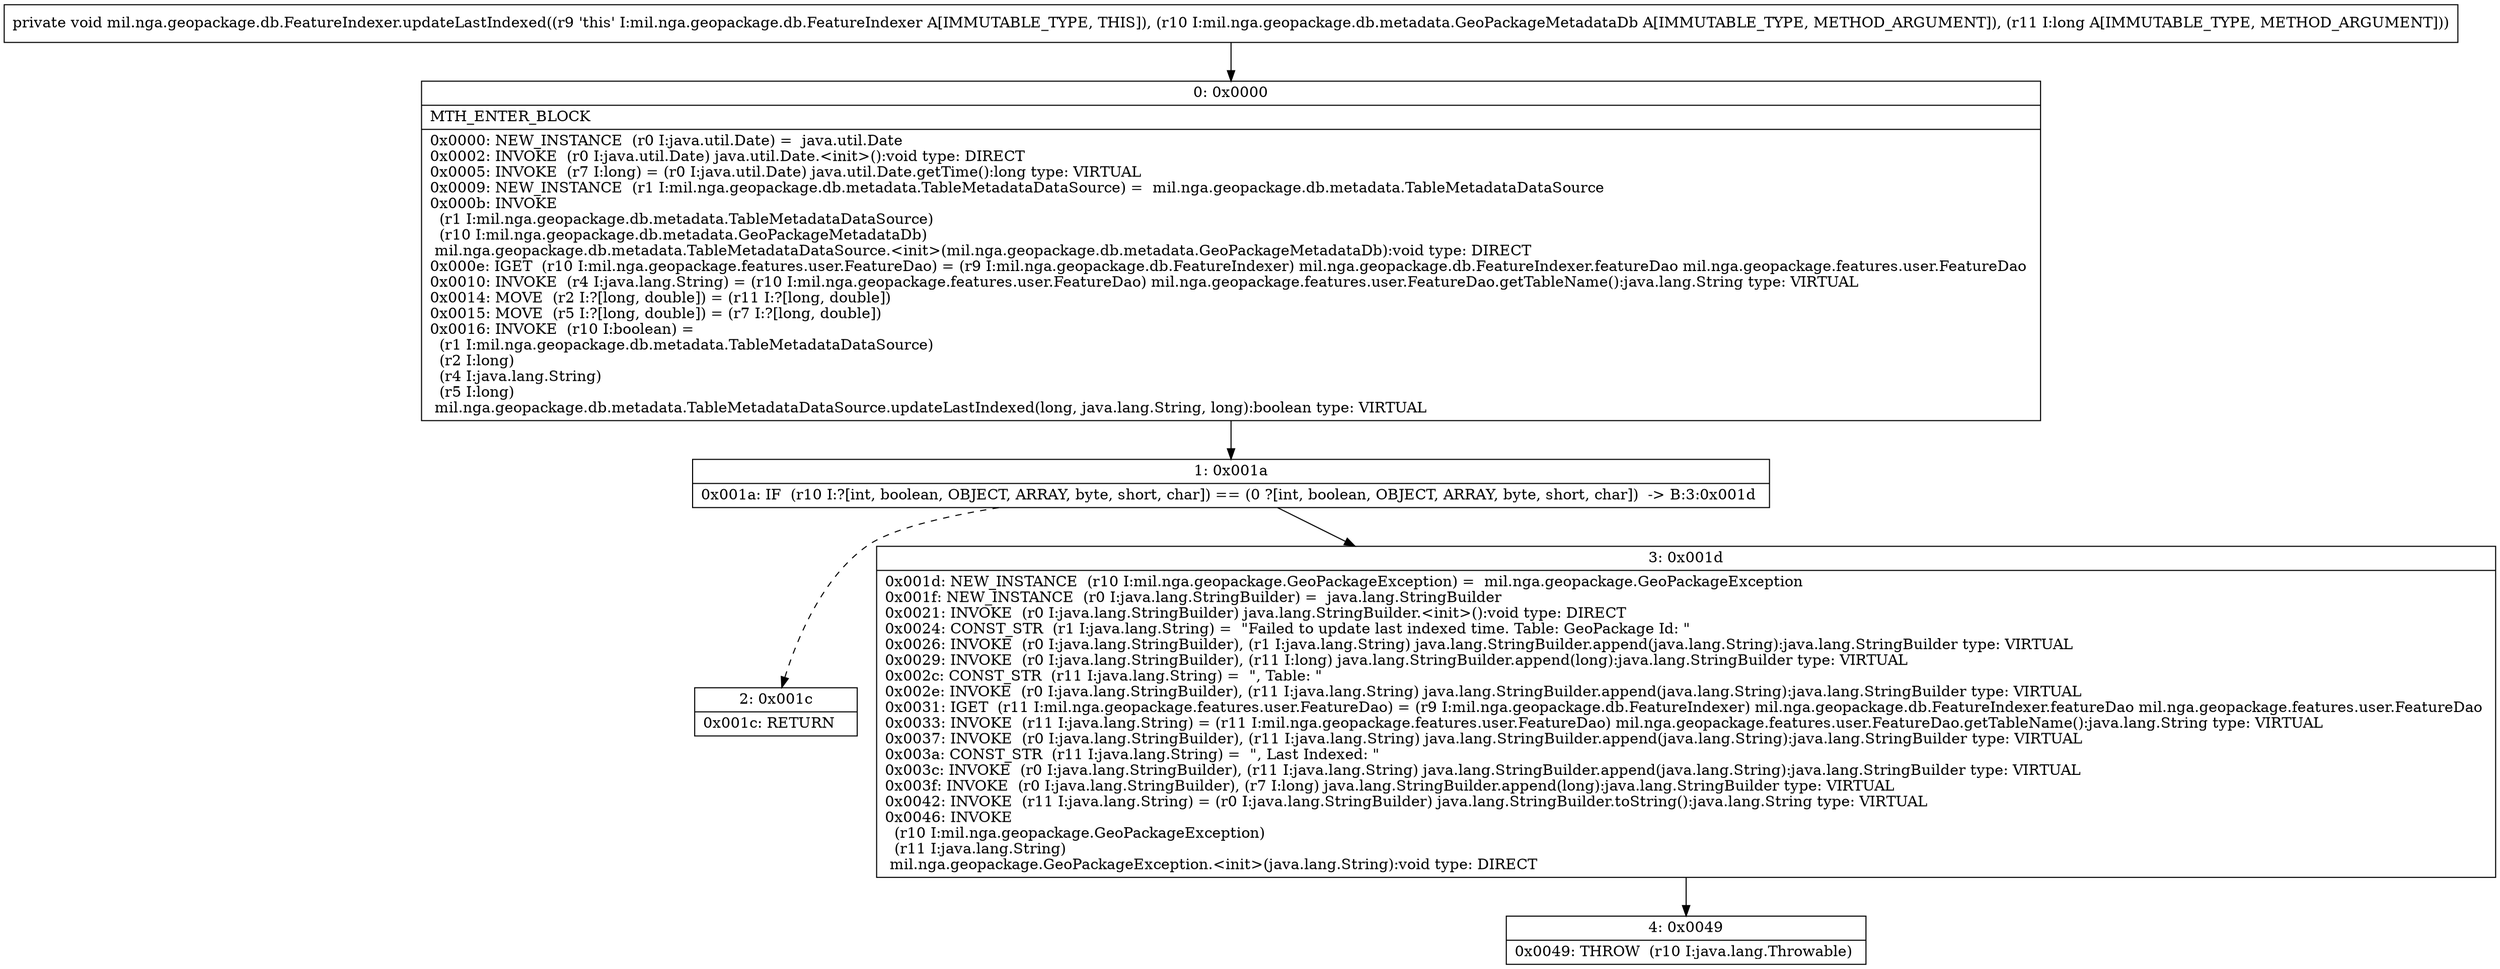 digraph "CFG formil.nga.geopackage.db.FeatureIndexer.updateLastIndexed(Lmil\/nga\/geopackage\/db\/metadata\/GeoPackageMetadataDb;J)V" {
Node_0 [shape=record,label="{0\:\ 0x0000|MTH_ENTER_BLOCK\l|0x0000: NEW_INSTANCE  (r0 I:java.util.Date) =  java.util.Date \l0x0002: INVOKE  (r0 I:java.util.Date) java.util.Date.\<init\>():void type: DIRECT \l0x0005: INVOKE  (r7 I:long) = (r0 I:java.util.Date) java.util.Date.getTime():long type: VIRTUAL \l0x0009: NEW_INSTANCE  (r1 I:mil.nga.geopackage.db.metadata.TableMetadataDataSource) =  mil.nga.geopackage.db.metadata.TableMetadataDataSource \l0x000b: INVOKE  \l  (r1 I:mil.nga.geopackage.db.metadata.TableMetadataDataSource)\l  (r10 I:mil.nga.geopackage.db.metadata.GeoPackageMetadataDb)\l mil.nga.geopackage.db.metadata.TableMetadataDataSource.\<init\>(mil.nga.geopackage.db.metadata.GeoPackageMetadataDb):void type: DIRECT \l0x000e: IGET  (r10 I:mil.nga.geopackage.features.user.FeatureDao) = (r9 I:mil.nga.geopackage.db.FeatureIndexer) mil.nga.geopackage.db.FeatureIndexer.featureDao mil.nga.geopackage.features.user.FeatureDao \l0x0010: INVOKE  (r4 I:java.lang.String) = (r10 I:mil.nga.geopackage.features.user.FeatureDao) mil.nga.geopackage.features.user.FeatureDao.getTableName():java.lang.String type: VIRTUAL \l0x0014: MOVE  (r2 I:?[long, double]) = (r11 I:?[long, double]) \l0x0015: MOVE  (r5 I:?[long, double]) = (r7 I:?[long, double]) \l0x0016: INVOKE  (r10 I:boolean) = \l  (r1 I:mil.nga.geopackage.db.metadata.TableMetadataDataSource)\l  (r2 I:long)\l  (r4 I:java.lang.String)\l  (r5 I:long)\l mil.nga.geopackage.db.metadata.TableMetadataDataSource.updateLastIndexed(long, java.lang.String, long):boolean type: VIRTUAL \l}"];
Node_1 [shape=record,label="{1\:\ 0x001a|0x001a: IF  (r10 I:?[int, boolean, OBJECT, ARRAY, byte, short, char]) == (0 ?[int, boolean, OBJECT, ARRAY, byte, short, char])  \-\> B:3:0x001d \l}"];
Node_2 [shape=record,label="{2\:\ 0x001c|0x001c: RETURN   \l}"];
Node_3 [shape=record,label="{3\:\ 0x001d|0x001d: NEW_INSTANCE  (r10 I:mil.nga.geopackage.GeoPackageException) =  mil.nga.geopackage.GeoPackageException \l0x001f: NEW_INSTANCE  (r0 I:java.lang.StringBuilder) =  java.lang.StringBuilder \l0x0021: INVOKE  (r0 I:java.lang.StringBuilder) java.lang.StringBuilder.\<init\>():void type: DIRECT \l0x0024: CONST_STR  (r1 I:java.lang.String) =  \"Failed to update last indexed time. Table: GeoPackage Id: \" \l0x0026: INVOKE  (r0 I:java.lang.StringBuilder), (r1 I:java.lang.String) java.lang.StringBuilder.append(java.lang.String):java.lang.StringBuilder type: VIRTUAL \l0x0029: INVOKE  (r0 I:java.lang.StringBuilder), (r11 I:long) java.lang.StringBuilder.append(long):java.lang.StringBuilder type: VIRTUAL \l0x002c: CONST_STR  (r11 I:java.lang.String) =  \", Table: \" \l0x002e: INVOKE  (r0 I:java.lang.StringBuilder), (r11 I:java.lang.String) java.lang.StringBuilder.append(java.lang.String):java.lang.StringBuilder type: VIRTUAL \l0x0031: IGET  (r11 I:mil.nga.geopackage.features.user.FeatureDao) = (r9 I:mil.nga.geopackage.db.FeatureIndexer) mil.nga.geopackage.db.FeatureIndexer.featureDao mil.nga.geopackage.features.user.FeatureDao \l0x0033: INVOKE  (r11 I:java.lang.String) = (r11 I:mil.nga.geopackage.features.user.FeatureDao) mil.nga.geopackage.features.user.FeatureDao.getTableName():java.lang.String type: VIRTUAL \l0x0037: INVOKE  (r0 I:java.lang.StringBuilder), (r11 I:java.lang.String) java.lang.StringBuilder.append(java.lang.String):java.lang.StringBuilder type: VIRTUAL \l0x003a: CONST_STR  (r11 I:java.lang.String) =  \", Last Indexed: \" \l0x003c: INVOKE  (r0 I:java.lang.StringBuilder), (r11 I:java.lang.String) java.lang.StringBuilder.append(java.lang.String):java.lang.StringBuilder type: VIRTUAL \l0x003f: INVOKE  (r0 I:java.lang.StringBuilder), (r7 I:long) java.lang.StringBuilder.append(long):java.lang.StringBuilder type: VIRTUAL \l0x0042: INVOKE  (r11 I:java.lang.String) = (r0 I:java.lang.StringBuilder) java.lang.StringBuilder.toString():java.lang.String type: VIRTUAL \l0x0046: INVOKE  \l  (r10 I:mil.nga.geopackage.GeoPackageException)\l  (r11 I:java.lang.String)\l mil.nga.geopackage.GeoPackageException.\<init\>(java.lang.String):void type: DIRECT \l}"];
Node_4 [shape=record,label="{4\:\ 0x0049|0x0049: THROW  (r10 I:java.lang.Throwable) \l}"];
MethodNode[shape=record,label="{private void mil.nga.geopackage.db.FeatureIndexer.updateLastIndexed((r9 'this' I:mil.nga.geopackage.db.FeatureIndexer A[IMMUTABLE_TYPE, THIS]), (r10 I:mil.nga.geopackage.db.metadata.GeoPackageMetadataDb A[IMMUTABLE_TYPE, METHOD_ARGUMENT]), (r11 I:long A[IMMUTABLE_TYPE, METHOD_ARGUMENT])) }"];
MethodNode -> Node_0;
Node_0 -> Node_1;
Node_1 -> Node_2[style=dashed];
Node_1 -> Node_3;
Node_3 -> Node_4;
}

